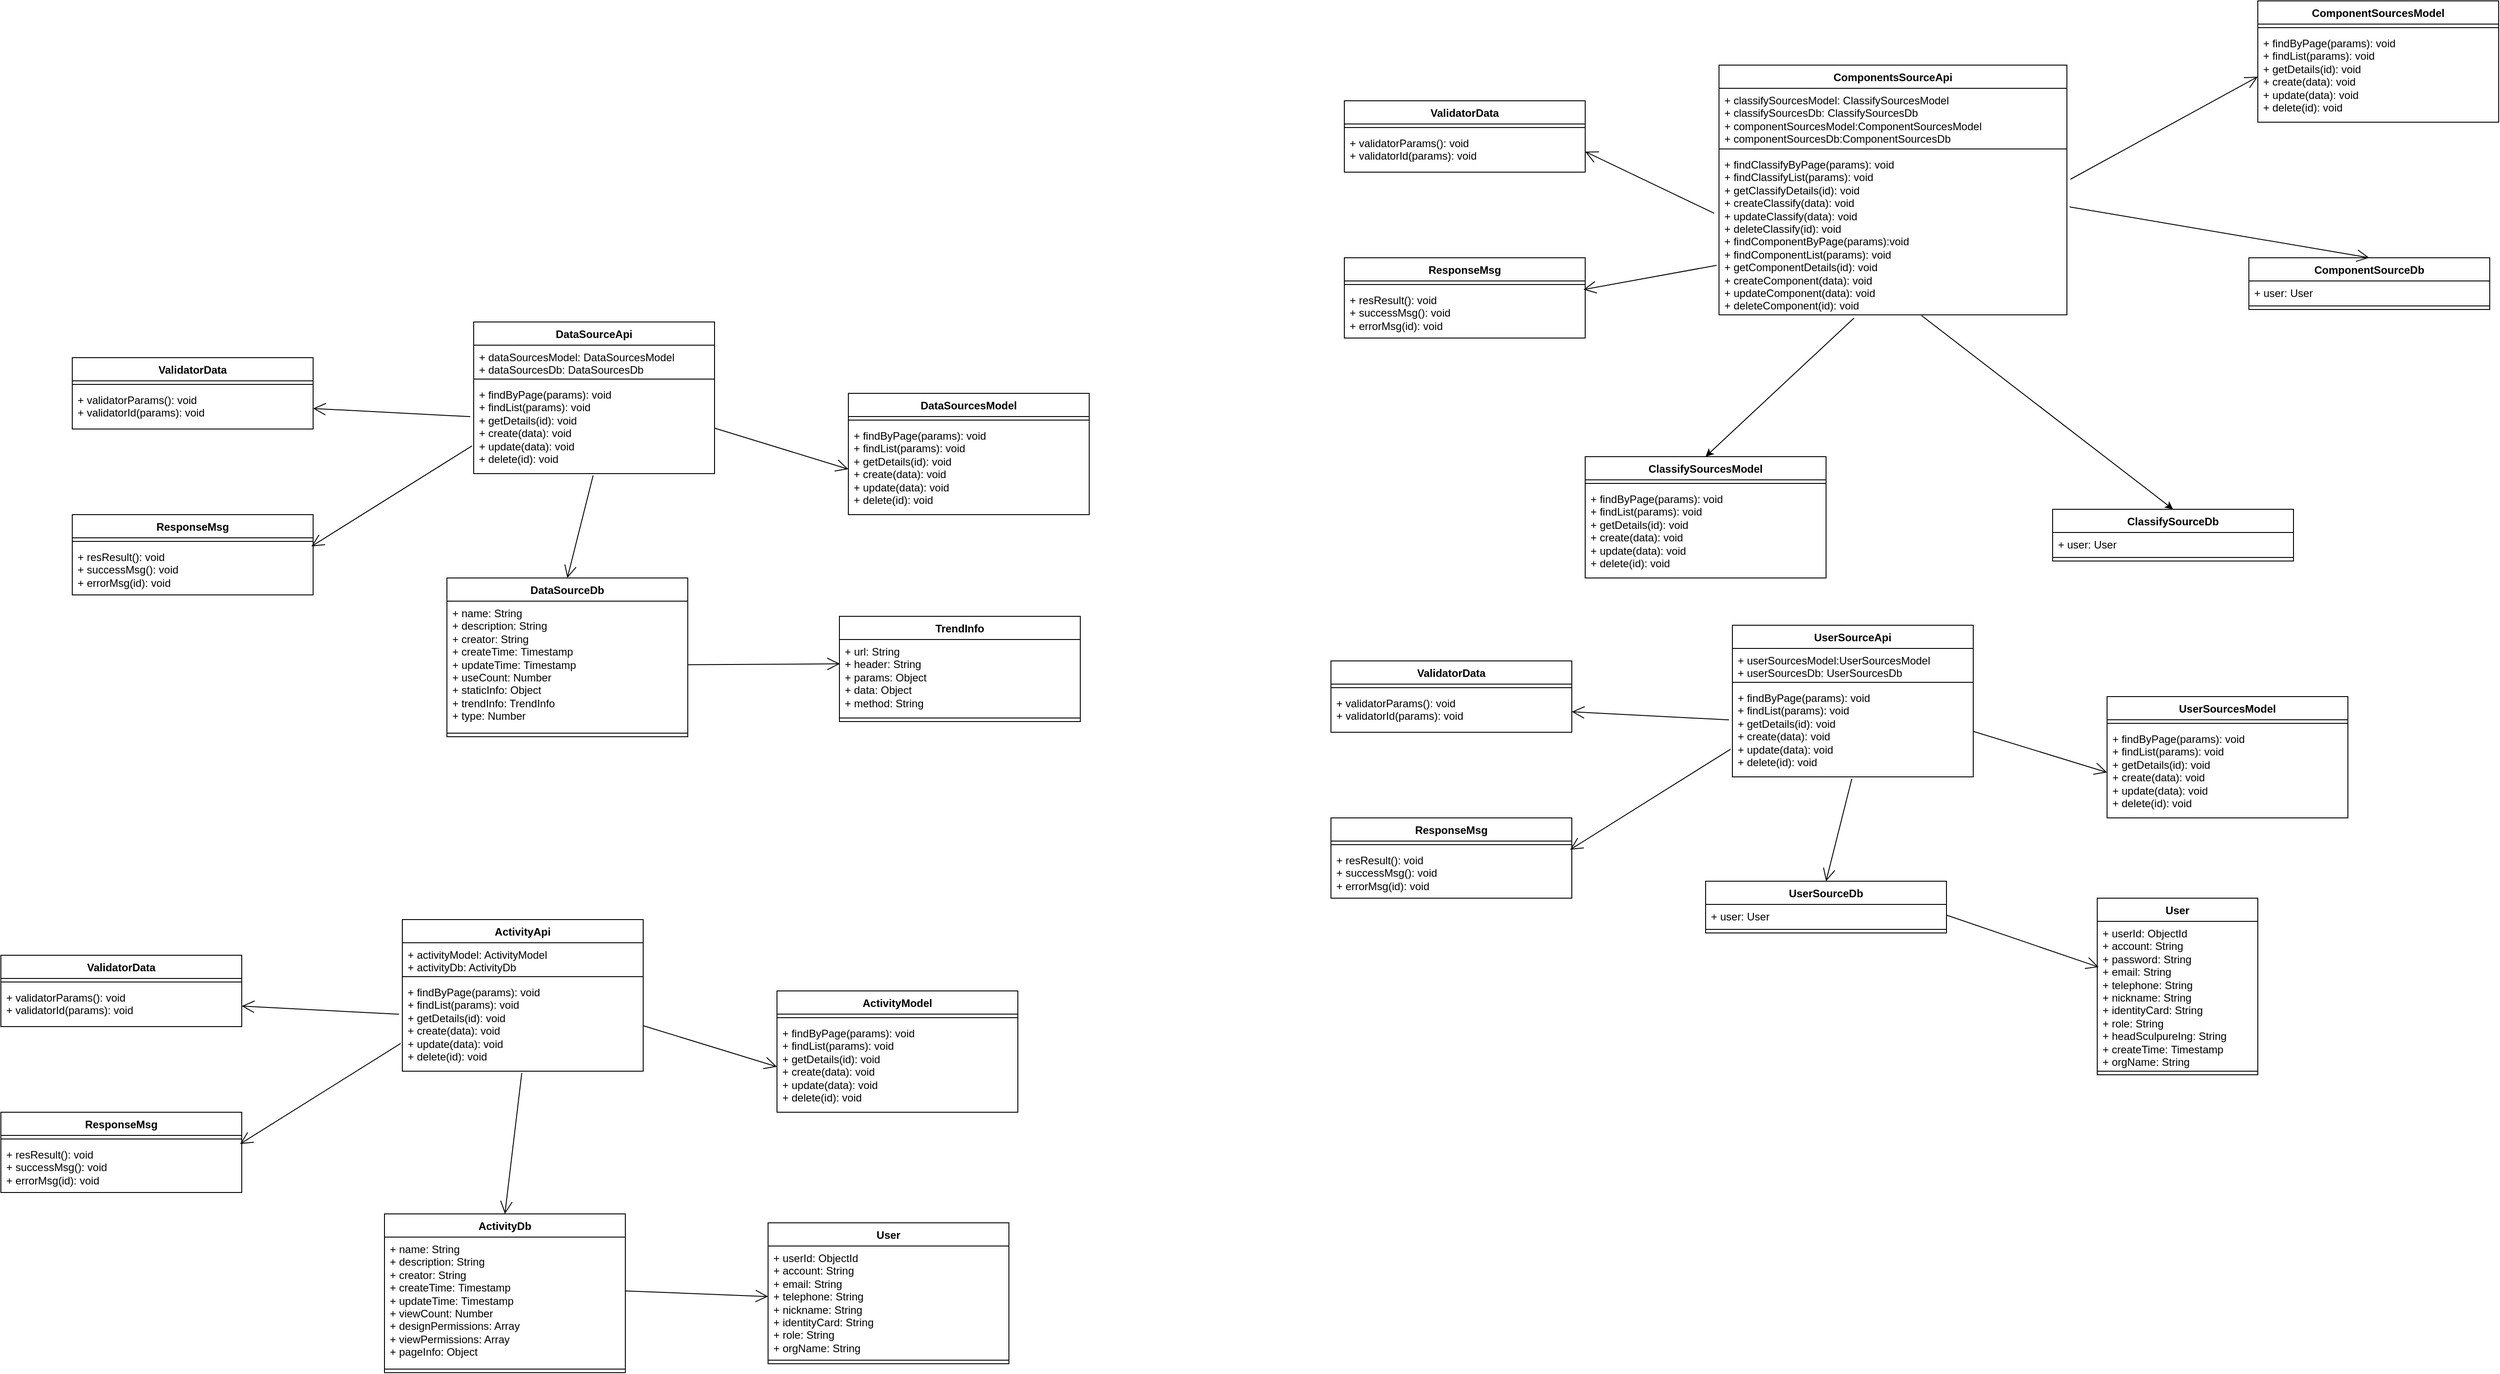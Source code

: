 <mxfile version="23.1.6" type="github">
  <diagram id="C5RBs43oDa-KdzZeNtuy" name="Page-1">
    <mxGraphModel dx="1281" dy="1490" grid="1" gridSize="10" guides="1" tooltips="1" connect="1" arrows="1" fold="1" page="1" pageScale="1" pageWidth="827" pageHeight="1169" math="0" shadow="0">
      <root>
        <mxCell id="WIyWlLk6GJQsqaUBKTNV-0" />
        <mxCell id="WIyWlLk6GJQsqaUBKTNV-1" parent="WIyWlLk6GJQsqaUBKTNV-0" />
        <mxCell id="D7GcsO-b-HbT9hcHtuYs-0" value="DataSourceApi" style="swimlane;fontStyle=1;align=center;verticalAlign=top;childLayout=stackLayout;horizontal=1;startSize=26;horizontalStack=0;resizeParent=1;resizeParentMax=0;resizeLast=0;collapsible=1;marginBottom=0;whiteSpace=wrap;html=1;" parent="WIyWlLk6GJQsqaUBKTNV-1" vertex="1">
          <mxGeometry x="280" y="150" width="270" height="170" as="geometry" />
        </mxCell>
        <mxCell id="D7GcsO-b-HbT9hcHtuYs-1" value="+ dataSourcesModel: DataSourcesModel&lt;br&gt;+ dataSourcesDb: DataSourcesDb" style="text;strokeColor=none;fillColor=none;align=left;verticalAlign=top;spacingLeft=4;spacingRight=4;overflow=hidden;rotatable=0;points=[[0,0.5],[1,0.5]];portConstraint=eastwest;whiteSpace=wrap;html=1;" parent="D7GcsO-b-HbT9hcHtuYs-0" vertex="1">
          <mxGeometry y="26" width="270" height="34" as="geometry" />
        </mxCell>
        <mxCell id="D7GcsO-b-HbT9hcHtuYs-2" value="" style="line;strokeWidth=1;fillColor=none;align=left;verticalAlign=middle;spacingTop=-1;spacingLeft=3;spacingRight=3;rotatable=0;labelPosition=right;points=[];portConstraint=eastwest;strokeColor=inherit;" parent="D7GcsO-b-HbT9hcHtuYs-0" vertex="1">
          <mxGeometry y="60" width="270" height="8" as="geometry" />
        </mxCell>
        <mxCell id="D7GcsO-b-HbT9hcHtuYs-3" value="+ findByPage(params): void&lt;br&gt;+ findList(params): void&lt;br&gt;+ getDetails(id): void&lt;br&gt;+ create(data): void&lt;br&gt;+ update(data): void&lt;br&gt;+ delete(id): void" style="text;strokeColor=none;fillColor=none;align=left;verticalAlign=top;spacingLeft=4;spacingRight=4;overflow=hidden;rotatable=0;points=[[0,0.5],[1,0.5]];portConstraint=eastwest;whiteSpace=wrap;html=1;" parent="D7GcsO-b-HbT9hcHtuYs-0" vertex="1">
          <mxGeometry y="68" width="270" height="102" as="geometry" />
        </mxCell>
        <mxCell id="D7GcsO-b-HbT9hcHtuYs-5" value="DataSourcesModel" style="swimlane;fontStyle=1;align=center;verticalAlign=top;childLayout=stackLayout;horizontal=1;startSize=26;horizontalStack=0;resizeParent=1;resizeParentMax=0;resizeLast=0;collapsible=1;marginBottom=0;whiteSpace=wrap;html=1;" parent="WIyWlLk6GJQsqaUBKTNV-1" vertex="1">
          <mxGeometry x="700" y="230" width="270" height="136" as="geometry" />
        </mxCell>
        <mxCell id="D7GcsO-b-HbT9hcHtuYs-7" value="" style="line;strokeWidth=1;fillColor=none;align=left;verticalAlign=middle;spacingTop=-1;spacingLeft=3;spacingRight=3;rotatable=0;labelPosition=right;points=[];portConstraint=eastwest;strokeColor=inherit;" parent="D7GcsO-b-HbT9hcHtuYs-5" vertex="1">
          <mxGeometry y="26" width="270" height="8" as="geometry" />
        </mxCell>
        <mxCell id="D7GcsO-b-HbT9hcHtuYs-8" value="+ findByPage(params): void&lt;br&gt;+ findList(params): void&lt;br&gt;+ getDetails(id): void&lt;br&gt;+ create(data): void&lt;br&gt;+ update(data): void&lt;br&gt;+ delete(id): void" style="text;strokeColor=none;fillColor=none;align=left;verticalAlign=top;spacingLeft=4;spacingRight=4;overflow=hidden;rotatable=0;points=[[0,0.5],[1,0.5]];portConstraint=eastwest;whiteSpace=wrap;html=1;" parent="D7GcsO-b-HbT9hcHtuYs-5" vertex="1">
          <mxGeometry y="34" width="270" height="102" as="geometry" />
        </mxCell>
        <mxCell id="D7GcsO-b-HbT9hcHtuYs-9" value="DataSourceDb" style="swimlane;fontStyle=1;align=center;verticalAlign=top;childLayout=stackLayout;horizontal=1;startSize=26;horizontalStack=0;resizeParent=1;resizeParentMax=0;resizeLast=0;collapsible=1;marginBottom=0;whiteSpace=wrap;html=1;" parent="WIyWlLk6GJQsqaUBKTNV-1" vertex="1">
          <mxGeometry x="250" y="437" width="270" height="178" as="geometry" />
        </mxCell>
        <mxCell id="D7GcsO-b-HbT9hcHtuYs-10" value="+ name: String&lt;br&gt;+&amp;nbsp;description: String&lt;br&gt;+ creator: String&lt;br&gt;+&amp;nbsp;createTime:&amp;nbsp;Timestamp&lt;br&gt;+ updateTime:&amp;nbsp;Timestamp&lt;br&gt;+ useCount: Number&lt;br&gt;+ staticInfo: Object&lt;br&gt;+&amp;nbsp;trendInfo: TrendInfo&lt;br&gt;+ type:&amp;nbsp;Number" style="text;strokeColor=none;fillColor=none;align=left;verticalAlign=top;spacingLeft=4;spacingRight=4;overflow=hidden;rotatable=0;points=[[0,0.5],[1,0.5]];portConstraint=eastwest;whiteSpace=wrap;html=1;" parent="D7GcsO-b-HbT9hcHtuYs-9" vertex="1">
          <mxGeometry y="26" width="270" height="144" as="geometry" />
        </mxCell>
        <mxCell id="D7GcsO-b-HbT9hcHtuYs-11" value="" style="line;strokeWidth=1;fillColor=none;align=left;verticalAlign=middle;spacingTop=-1;spacingLeft=3;spacingRight=3;rotatable=0;labelPosition=right;points=[];portConstraint=eastwest;strokeColor=inherit;" parent="D7GcsO-b-HbT9hcHtuYs-9" vertex="1">
          <mxGeometry y="170" width="270" height="8" as="geometry" />
        </mxCell>
        <mxCell id="D7GcsO-b-HbT9hcHtuYs-13" value="" style="endArrow=open;endFill=1;endSize=12;html=1;rounded=0;exitX=1;exitY=0.5;exitDx=0;exitDy=0;entryX=0;entryY=0.5;entryDx=0;entryDy=0;" parent="WIyWlLk6GJQsqaUBKTNV-1" source="D7GcsO-b-HbT9hcHtuYs-3" target="D7GcsO-b-HbT9hcHtuYs-8" edge="1">
          <mxGeometry width="160" relative="1" as="geometry">
            <mxPoint x="490" y="320" as="sourcePoint" />
            <mxPoint x="650" y="320" as="targetPoint" />
          </mxGeometry>
        </mxCell>
        <mxCell id="D7GcsO-b-HbT9hcHtuYs-14" value="" style="endArrow=open;endFill=1;endSize=12;html=1;rounded=0;exitX=0.496;exitY=1.02;exitDx=0;exitDy=0;exitPerimeter=0;entryX=0.5;entryY=0;entryDx=0;entryDy=0;" parent="WIyWlLk6GJQsqaUBKTNV-1" source="D7GcsO-b-HbT9hcHtuYs-3" target="D7GcsO-b-HbT9hcHtuYs-9" edge="1">
          <mxGeometry width="160" relative="1" as="geometry">
            <mxPoint x="490" y="320" as="sourcePoint" />
            <mxPoint x="650" y="320" as="targetPoint" />
          </mxGeometry>
        </mxCell>
        <mxCell id="D7GcsO-b-HbT9hcHtuYs-16" value="TrendInfo" style="swimlane;fontStyle=1;align=center;verticalAlign=top;childLayout=stackLayout;horizontal=1;startSize=26;horizontalStack=0;resizeParent=1;resizeParentMax=0;resizeLast=0;collapsible=1;marginBottom=0;whiteSpace=wrap;html=1;" parent="WIyWlLk6GJQsqaUBKTNV-1" vertex="1">
          <mxGeometry x="690" y="480" width="270" height="118" as="geometry" />
        </mxCell>
        <mxCell id="D7GcsO-b-HbT9hcHtuYs-17" value="+ url: String&lt;br&gt;+ header: String&lt;br&gt;+ params: Object&lt;br&gt;+ data: Object&lt;br&gt;+&amp;nbsp;method: String" style="text;strokeColor=none;fillColor=none;align=left;verticalAlign=top;spacingLeft=4;spacingRight=4;overflow=hidden;rotatable=0;points=[[0,0.5],[1,0.5]];portConstraint=eastwest;whiteSpace=wrap;html=1;" parent="D7GcsO-b-HbT9hcHtuYs-16" vertex="1">
          <mxGeometry y="26" width="270" height="84" as="geometry" />
        </mxCell>
        <mxCell id="D7GcsO-b-HbT9hcHtuYs-18" value="" style="line;strokeWidth=1;fillColor=none;align=left;verticalAlign=middle;spacingTop=-1;spacingLeft=3;spacingRight=3;rotatable=0;labelPosition=right;points=[];portConstraint=eastwest;strokeColor=inherit;" parent="D7GcsO-b-HbT9hcHtuYs-16" vertex="1">
          <mxGeometry y="110" width="270" height="8" as="geometry" />
        </mxCell>
        <mxCell id="D7GcsO-b-HbT9hcHtuYs-19" value="" style="endArrow=open;endFill=1;endSize=12;html=1;rounded=0;entryX=0.002;entryY=0.325;entryDx=0;entryDy=0;entryPerimeter=0;" parent="WIyWlLk6GJQsqaUBKTNV-1" source="D7GcsO-b-HbT9hcHtuYs-10" target="D7GcsO-b-HbT9hcHtuYs-17" edge="1">
          <mxGeometry width="160" relative="1" as="geometry">
            <mxPoint x="424" y="332" as="sourcePoint" />
            <mxPoint x="395" y="447" as="targetPoint" />
          </mxGeometry>
        </mxCell>
        <mxCell id="LRZBngiGafgWs2gTsK2s-0" value="ResponseMsg" style="swimlane;fontStyle=1;align=center;verticalAlign=top;childLayout=stackLayout;horizontal=1;startSize=26;horizontalStack=0;resizeParent=1;resizeParentMax=0;resizeLast=0;collapsible=1;marginBottom=0;whiteSpace=wrap;html=1;" parent="WIyWlLk6GJQsqaUBKTNV-1" vertex="1">
          <mxGeometry x="-170" y="366" width="270" height="90" as="geometry" />
        </mxCell>
        <mxCell id="LRZBngiGafgWs2gTsK2s-1" value="" style="line;strokeWidth=1;fillColor=none;align=left;verticalAlign=middle;spacingTop=-1;spacingLeft=3;spacingRight=3;rotatable=0;labelPosition=right;points=[];portConstraint=eastwest;strokeColor=inherit;" parent="LRZBngiGafgWs2gTsK2s-0" vertex="1">
          <mxGeometry y="26" width="270" height="8" as="geometry" />
        </mxCell>
        <mxCell id="LRZBngiGafgWs2gTsK2s-2" value="+ resResult(): void&lt;br&gt;+ successMsg(): void&lt;br&gt;+ errorMsg(id): void" style="text;strokeColor=none;fillColor=none;align=left;verticalAlign=top;spacingLeft=4;spacingRight=4;overflow=hidden;rotatable=0;points=[[0,0.5],[1,0.5]];portConstraint=eastwest;whiteSpace=wrap;html=1;" parent="LRZBngiGafgWs2gTsK2s-0" vertex="1">
          <mxGeometry y="34" width="270" height="56" as="geometry" />
        </mxCell>
        <mxCell id="LRZBngiGafgWs2gTsK2s-3" value="ValidatorData" style="swimlane;fontStyle=1;align=center;verticalAlign=top;childLayout=stackLayout;horizontal=1;startSize=26;horizontalStack=0;resizeParent=1;resizeParentMax=0;resizeLast=0;collapsible=1;marginBottom=0;whiteSpace=wrap;html=1;" parent="WIyWlLk6GJQsqaUBKTNV-1" vertex="1">
          <mxGeometry x="-170" y="190" width="270" height="80" as="geometry" />
        </mxCell>
        <mxCell id="LRZBngiGafgWs2gTsK2s-4" value="" style="line;strokeWidth=1;fillColor=none;align=left;verticalAlign=middle;spacingTop=-1;spacingLeft=3;spacingRight=3;rotatable=0;labelPosition=right;points=[];portConstraint=eastwest;strokeColor=inherit;" parent="LRZBngiGafgWs2gTsK2s-3" vertex="1">
          <mxGeometry y="26" width="270" height="8" as="geometry" />
        </mxCell>
        <mxCell id="LRZBngiGafgWs2gTsK2s-5" value="+ validatorParams(): void&lt;br&gt;+ validatorId(params): void&lt;br&gt;" style="text;strokeColor=none;fillColor=none;align=left;verticalAlign=top;spacingLeft=4;spacingRight=4;overflow=hidden;rotatable=0;points=[[0,0.5],[1,0.5]];portConstraint=eastwest;whiteSpace=wrap;html=1;" parent="LRZBngiGafgWs2gTsK2s-3" vertex="1">
          <mxGeometry y="34" width="270" height="46" as="geometry" />
        </mxCell>
        <mxCell id="LRZBngiGafgWs2gTsK2s-6" value="" style="endArrow=open;endFill=1;endSize=12;html=1;rounded=0;entryX=1;entryY=0.5;entryDx=0;entryDy=0;exitX=-0.014;exitY=0.374;exitDx=0;exitDy=0;exitPerimeter=0;" parent="WIyWlLk6GJQsqaUBKTNV-1" source="D7GcsO-b-HbT9hcHtuYs-3" target="LRZBngiGafgWs2gTsK2s-5" edge="1">
          <mxGeometry width="160" relative="1" as="geometry">
            <mxPoint x="560" y="279" as="sourcePoint" />
            <mxPoint x="90" y="90" as="targetPoint" />
          </mxGeometry>
        </mxCell>
        <mxCell id="LRZBngiGafgWs2gTsK2s-7" value="" style="endArrow=open;endFill=1;endSize=12;html=1;rounded=0;entryX=0.993;entryY=0.029;entryDx=0;entryDy=0;entryPerimeter=0;exitX=-0.007;exitY=0.695;exitDx=0;exitDy=0;exitPerimeter=0;" parent="WIyWlLk6GJQsqaUBKTNV-1" source="D7GcsO-b-HbT9hcHtuYs-3" target="LRZBngiGafgWs2gTsK2s-2" edge="1">
          <mxGeometry width="160" relative="1" as="geometry">
            <mxPoint x="358" y="160" as="sourcePoint" />
            <mxPoint x="130" y="330" as="targetPoint" />
          </mxGeometry>
        </mxCell>
        <mxCell id="LRZBngiGafgWs2gTsK2s-10" value="ActivityApi" style="swimlane;fontStyle=1;align=center;verticalAlign=top;childLayout=stackLayout;horizontal=1;startSize=26;horizontalStack=0;resizeParent=1;resizeParentMax=0;resizeLast=0;collapsible=1;marginBottom=0;whiteSpace=wrap;html=1;" parent="WIyWlLk6GJQsqaUBKTNV-1" vertex="1">
          <mxGeometry x="200" y="820" width="270" height="170" as="geometry" />
        </mxCell>
        <mxCell id="LRZBngiGafgWs2gTsK2s-11" value="+ activityModel: ActivityModel&lt;br&gt;+ activityDb: ActivityDb" style="text;strokeColor=none;fillColor=none;align=left;verticalAlign=top;spacingLeft=4;spacingRight=4;overflow=hidden;rotatable=0;points=[[0,0.5],[1,0.5]];portConstraint=eastwest;whiteSpace=wrap;html=1;" parent="LRZBngiGafgWs2gTsK2s-10" vertex="1">
          <mxGeometry y="26" width="270" height="34" as="geometry" />
        </mxCell>
        <mxCell id="LRZBngiGafgWs2gTsK2s-12" value="" style="line;strokeWidth=1;fillColor=none;align=left;verticalAlign=middle;spacingTop=-1;spacingLeft=3;spacingRight=3;rotatable=0;labelPosition=right;points=[];portConstraint=eastwest;strokeColor=inherit;" parent="LRZBngiGafgWs2gTsK2s-10" vertex="1">
          <mxGeometry y="60" width="270" height="8" as="geometry" />
        </mxCell>
        <mxCell id="LRZBngiGafgWs2gTsK2s-13" value="+ findByPage(params): void&lt;br&gt;+ findList(params): void&lt;br&gt;+ getDetails(id): void&lt;br&gt;+ create(data): void&lt;br&gt;+ update(data): void&lt;br&gt;+ delete(id): void" style="text;strokeColor=none;fillColor=none;align=left;verticalAlign=top;spacingLeft=4;spacingRight=4;overflow=hidden;rotatable=0;points=[[0,0.5],[1,0.5]];portConstraint=eastwest;whiteSpace=wrap;html=1;" parent="LRZBngiGafgWs2gTsK2s-10" vertex="1">
          <mxGeometry y="68" width="270" height="102" as="geometry" />
        </mxCell>
        <mxCell id="LRZBngiGafgWs2gTsK2s-14" value="ActivityModel" style="swimlane;fontStyle=1;align=center;verticalAlign=top;childLayout=stackLayout;horizontal=1;startSize=26;horizontalStack=0;resizeParent=1;resizeParentMax=0;resizeLast=0;collapsible=1;marginBottom=0;whiteSpace=wrap;html=1;" parent="WIyWlLk6GJQsqaUBKTNV-1" vertex="1">
          <mxGeometry x="620" y="900" width="270" height="136" as="geometry" />
        </mxCell>
        <mxCell id="LRZBngiGafgWs2gTsK2s-15" value="" style="line;strokeWidth=1;fillColor=none;align=left;verticalAlign=middle;spacingTop=-1;spacingLeft=3;spacingRight=3;rotatable=0;labelPosition=right;points=[];portConstraint=eastwest;strokeColor=inherit;" parent="LRZBngiGafgWs2gTsK2s-14" vertex="1">
          <mxGeometry y="26" width="270" height="8" as="geometry" />
        </mxCell>
        <mxCell id="LRZBngiGafgWs2gTsK2s-16" value="+ findByPage(params): void&lt;br&gt;+ findList(params): void&lt;br&gt;+ getDetails(id): void&lt;br&gt;+ create(data): void&lt;br&gt;+ update(data): void&lt;br&gt;+ delete(id): void" style="text;strokeColor=none;fillColor=none;align=left;verticalAlign=top;spacingLeft=4;spacingRight=4;overflow=hidden;rotatable=0;points=[[0,0.5],[1,0.5]];portConstraint=eastwest;whiteSpace=wrap;html=1;" parent="LRZBngiGafgWs2gTsK2s-14" vertex="1">
          <mxGeometry y="34" width="270" height="102" as="geometry" />
        </mxCell>
        <mxCell id="LRZBngiGafgWs2gTsK2s-17" value="ActivityDb" style="swimlane;fontStyle=1;align=center;verticalAlign=top;childLayout=stackLayout;horizontal=1;startSize=26;horizontalStack=0;resizeParent=1;resizeParentMax=0;resizeLast=0;collapsible=1;marginBottom=0;whiteSpace=wrap;html=1;" parent="WIyWlLk6GJQsqaUBKTNV-1" vertex="1">
          <mxGeometry x="180" y="1150" width="270" height="178" as="geometry" />
        </mxCell>
        <mxCell id="LRZBngiGafgWs2gTsK2s-18" value="+ name: String&lt;br&gt;+&amp;nbsp;description: String&lt;br&gt;+ creator: String&lt;br&gt;+&amp;nbsp;createTime:&amp;nbsp;Timestamp&lt;br&gt;+ updateTime:&amp;nbsp;Timestamp&lt;br&gt;+ view&lt;span style=&quot;background-color: initial;&quot;&gt;Count: Number&lt;/span&gt;&lt;br&gt;+&amp;nbsp;designPermissions: Array&lt;br&gt;+ viewPermissions: Array&lt;br&gt;+&amp;nbsp;pageInfo: Object" style="text;strokeColor=none;fillColor=none;align=left;verticalAlign=top;spacingLeft=4;spacingRight=4;overflow=hidden;rotatable=0;points=[[0,0.5],[1,0.5]];portConstraint=eastwest;whiteSpace=wrap;html=1;" parent="LRZBngiGafgWs2gTsK2s-17" vertex="1">
          <mxGeometry y="26" width="270" height="144" as="geometry" />
        </mxCell>
        <mxCell id="LRZBngiGafgWs2gTsK2s-19" value="" style="line;strokeWidth=1;fillColor=none;align=left;verticalAlign=middle;spacingTop=-1;spacingLeft=3;spacingRight=3;rotatable=0;labelPosition=right;points=[];portConstraint=eastwest;strokeColor=inherit;" parent="LRZBngiGafgWs2gTsK2s-17" vertex="1">
          <mxGeometry y="170" width="270" height="8" as="geometry" />
        </mxCell>
        <mxCell id="LRZBngiGafgWs2gTsK2s-20" value="" style="endArrow=open;endFill=1;endSize=12;html=1;rounded=0;exitX=1;exitY=0.5;exitDx=0;exitDy=0;entryX=0;entryY=0.5;entryDx=0;entryDy=0;" parent="WIyWlLk6GJQsqaUBKTNV-1" source="LRZBngiGafgWs2gTsK2s-13" target="LRZBngiGafgWs2gTsK2s-16" edge="1">
          <mxGeometry width="160" relative="1" as="geometry">
            <mxPoint x="410" y="990" as="sourcePoint" />
            <mxPoint x="570" y="990" as="targetPoint" />
          </mxGeometry>
        </mxCell>
        <mxCell id="LRZBngiGafgWs2gTsK2s-21" value="" style="endArrow=open;endFill=1;endSize=12;html=1;rounded=0;exitX=0.496;exitY=1.02;exitDx=0;exitDy=0;exitPerimeter=0;entryX=0.5;entryY=0;entryDx=0;entryDy=0;" parent="WIyWlLk6GJQsqaUBKTNV-1" source="LRZBngiGafgWs2gTsK2s-13" target="LRZBngiGafgWs2gTsK2s-17" edge="1">
          <mxGeometry width="160" relative="1" as="geometry">
            <mxPoint x="410" y="990" as="sourcePoint" />
            <mxPoint x="570" y="990" as="targetPoint" />
          </mxGeometry>
        </mxCell>
        <mxCell id="LRZBngiGafgWs2gTsK2s-26" value="ResponseMsg" style="swimlane;fontStyle=1;align=center;verticalAlign=top;childLayout=stackLayout;horizontal=1;startSize=26;horizontalStack=0;resizeParent=1;resizeParentMax=0;resizeLast=0;collapsible=1;marginBottom=0;whiteSpace=wrap;html=1;" parent="WIyWlLk6GJQsqaUBKTNV-1" vertex="1">
          <mxGeometry x="-250" y="1036" width="270" height="90" as="geometry" />
        </mxCell>
        <mxCell id="LRZBngiGafgWs2gTsK2s-27" value="" style="line;strokeWidth=1;fillColor=none;align=left;verticalAlign=middle;spacingTop=-1;spacingLeft=3;spacingRight=3;rotatable=0;labelPosition=right;points=[];portConstraint=eastwest;strokeColor=inherit;" parent="LRZBngiGafgWs2gTsK2s-26" vertex="1">
          <mxGeometry y="26" width="270" height="8" as="geometry" />
        </mxCell>
        <mxCell id="LRZBngiGafgWs2gTsK2s-28" value="+ resResult(): void&lt;br&gt;+ successMsg(): void&lt;br&gt;+ errorMsg(id): void" style="text;strokeColor=none;fillColor=none;align=left;verticalAlign=top;spacingLeft=4;spacingRight=4;overflow=hidden;rotatable=0;points=[[0,0.5],[1,0.5]];portConstraint=eastwest;whiteSpace=wrap;html=1;" parent="LRZBngiGafgWs2gTsK2s-26" vertex="1">
          <mxGeometry y="34" width="270" height="56" as="geometry" />
        </mxCell>
        <mxCell id="LRZBngiGafgWs2gTsK2s-29" value="ValidatorData" style="swimlane;fontStyle=1;align=center;verticalAlign=top;childLayout=stackLayout;horizontal=1;startSize=26;horizontalStack=0;resizeParent=1;resizeParentMax=0;resizeLast=0;collapsible=1;marginBottom=0;whiteSpace=wrap;html=1;" parent="WIyWlLk6GJQsqaUBKTNV-1" vertex="1">
          <mxGeometry x="-250" y="860" width="270" height="80" as="geometry" />
        </mxCell>
        <mxCell id="LRZBngiGafgWs2gTsK2s-30" value="" style="line;strokeWidth=1;fillColor=none;align=left;verticalAlign=middle;spacingTop=-1;spacingLeft=3;spacingRight=3;rotatable=0;labelPosition=right;points=[];portConstraint=eastwest;strokeColor=inherit;" parent="LRZBngiGafgWs2gTsK2s-29" vertex="1">
          <mxGeometry y="26" width="270" height="8" as="geometry" />
        </mxCell>
        <mxCell id="LRZBngiGafgWs2gTsK2s-31" value="+ validatorParams(): void&lt;br&gt;+ validatorId(params): void&lt;br&gt;" style="text;strokeColor=none;fillColor=none;align=left;verticalAlign=top;spacingLeft=4;spacingRight=4;overflow=hidden;rotatable=0;points=[[0,0.5],[1,0.5]];portConstraint=eastwest;whiteSpace=wrap;html=1;" parent="LRZBngiGafgWs2gTsK2s-29" vertex="1">
          <mxGeometry y="34" width="270" height="46" as="geometry" />
        </mxCell>
        <mxCell id="LRZBngiGafgWs2gTsK2s-32" value="" style="endArrow=open;endFill=1;endSize=12;html=1;rounded=0;entryX=1;entryY=0.5;entryDx=0;entryDy=0;exitX=-0.014;exitY=0.374;exitDx=0;exitDy=0;exitPerimeter=0;" parent="WIyWlLk6GJQsqaUBKTNV-1" source="LRZBngiGafgWs2gTsK2s-13" target="LRZBngiGafgWs2gTsK2s-31" edge="1">
          <mxGeometry width="160" relative="1" as="geometry">
            <mxPoint x="480" y="949" as="sourcePoint" />
            <mxPoint x="10" y="760" as="targetPoint" />
          </mxGeometry>
        </mxCell>
        <mxCell id="LRZBngiGafgWs2gTsK2s-33" value="" style="endArrow=open;endFill=1;endSize=12;html=1;rounded=0;entryX=0.993;entryY=0.029;entryDx=0;entryDy=0;entryPerimeter=0;exitX=-0.007;exitY=0.695;exitDx=0;exitDy=0;exitPerimeter=0;" parent="WIyWlLk6GJQsqaUBKTNV-1" source="LRZBngiGafgWs2gTsK2s-13" target="LRZBngiGafgWs2gTsK2s-28" edge="1">
          <mxGeometry width="160" relative="1" as="geometry">
            <mxPoint x="278" y="830" as="sourcePoint" />
            <mxPoint x="50" y="1000" as="targetPoint" />
          </mxGeometry>
        </mxCell>
        <mxCell id="LRZBngiGafgWs2gTsK2s-34" value="User" style="swimlane;fontStyle=1;align=center;verticalAlign=top;childLayout=stackLayout;horizontal=1;startSize=26;horizontalStack=0;resizeParent=1;resizeParentMax=0;resizeLast=0;collapsible=1;marginBottom=0;whiteSpace=wrap;html=1;" parent="WIyWlLk6GJQsqaUBKTNV-1" vertex="1">
          <mxGeometry x="610" y="1160" width="270" height="158" as="geometry" />
        </mxCell>
        <mxCell id="LRZBngiGafgWs2gTsK2s-35" value="+ userId: ObjectId&lt;br&gt;+&amp;nbsp;account&lt;span style=&quot;background-color: initial;&quot;&gt;: String&lt;/span&gt;&lt;br&gt;+&amp;nbsp;email&lt;span style=&quot;background-color: initial;&quot;&gt;: String&lt;/span&gt;&lt;br&gt;+&amp;nbsp;telephone&lt;span style=&quot;background-color: initial;&quot;&gt;: String&lt;/span&gt;&lt;br&gt;+&amp;nbsp;nickname&lt;span style=&quot;background-color: initial;&quot;&gt;:&amp;nbsp;&lt;/span&gt;String&lt;br&gt;+&amp;nbsp;identityCard&lt;span style=&quot;background-color: initial;&quot;&gt;: String&lt;/span&gt;&lt;br&gt;+&amp;nbsp;role&lt;span style=&quot;background-color: initial;&quot;&gt;: String&lt;br&gt;+ orgName: String&lt;br&gt;&lt;/span&gt;" style="text;strokeColor=none;fillColor=none;align=left;verticalAlign=top;spacingLeft=4;spacingRight=4;overflow=hidden;rotatable=0;points=[[0,0.5],[1,0.5]];portConstraint=eastwest;whiteSpace=wrap;html=1;" parent="LRZBngiGafgWs2gTsK2s-34" vertex="1">
          <mxGeometry y="26" width="270" height="124" as="geometry" />
        </mxCell>
        <mxCell id="LRZBngiGafgWs2gTsK2s-36" value="" style="line;strokeWidth=1;fillColor=none;align=left;verticalAlign=middle;spacingTop=-1;spacingLeft=3;spacingRight=3;rotatable=0;labelPosition=right;points=[];portConstraint=eastwest;strokeColor=inherit;" parent="LRZBngiGafgWs2gTsK2s-34" vertex="1">
          <mxGeometry y="150" width="270" height="8" as="geometry" />
        </mxCell>
        <mxCell id="LRZBngiGafgWs2gTsK2s-37" value="" style="endArrow=open;endFill=1;endSize=12;html=1;rounded=0;exitX=1;exitY=0.419;exitDx=0;exitDy=0;exitPerimeter=0;" parent="WIyWlLk6GJQsqaUBKTNV-1" source="LRZBngiGafgWs2gTsK2s-18" target="LRZBngiGafgWs2gTsK2s-35" edge="1">
          <mxGeometry width="160" relative="1" as="geometry">
            <mxPoint x="480" y="949" as="sourcePoint" />
            <mxPoint x="630" y="995" as="targetPoint" />
          </mxGeometry>
        </mxCell>
        <mxCell id="axHBhvSqBIUOlcE_voJ0-0" value="UserSourceApi" style="swimlane;fontStyle=1;align=center;verticalAlign=top;childLayout=stackLayout;horizontal=1;startSize=26;horizontalStack=0;resizeParent=1;resizeParentMax=0;resizeLast=0;collapsible=1;marginBottom=0;whiteSpace=wrap;html=1;" parent="WIyWlLk6GJQsqaUBKTNV-1" vertex="1">
          <mxGeometry x="1691" y="490" width="270" height="170" as="geometry" />
        </mxCell>
        <mxCell id="axHBhvSqBIUOlcE_voJ0-1" value="+ userSourcesModel:UserSourcesModel&lt;br&gt;+ userSourcesDb: UserSourcesDb" style="text;strokeColor=none;fillColor=none;align=left;verticalAlign=top;spacingLeft=4;spacingRight=4;overflow=hidden;rotatable=0;points=[[0,0.5],[1,0.5]];portConstraint=eastwest;whiteSpace=wrap;html=1;" parent="axHBhvSqBIUOlcE_voJ0-0" vertex="1">
          <mxGeometry y="26" width="270" height="34" as="geometry" />
        </mxCell>
        <mxCell id="axHBhvSqBIUOlcE_voJ0-2" value="" style="line;strokeWidth=1;fillColor=none;align=left;verticalAlign=middle;spacingTop=-1;spacingLeft=3;spacingRight=3;rotatable=0;labelPosition=right;points=[];portConstraint=eastwest;strokeColor=inherit;" parent="axHBhvSqBIUOlcE_voJ0-0" vertex="1">
          <mxGeometry y="60" width="270" height="8" as="geometry" />
        </mxCell>
        <mxCell id="axHBhvSqBIUOlcE_voJ0-3" value="+ findByPage(params): void&lt;br&gt;+ findList(params): void&lt;br&gt;+ getDetails(id): void&lt;br&gt;+ create(data): void&lt;br&gt;+ update(data): void&lt;br&gt;+ delete(id): void" style="text;strokeColor=none;fillColor=none;align=left;verticalAlign=top;spacingLeft=4;spacingRight=4;overflow=hidden;rotatable=0;points=[[0,0.5],[1,0.5]];portConstraint=eastwest;whiteSpace=wrap;html=1;" parent="axHBhvSqBIUOlcE_voJ0-0" vertex="1">
          <mxGeometry y="68" width="270" height="102" as="geometry" />
        </mxCell>
        <mxCell id="axHBhvSqBIUOlcE_voJ0-4" value="UserSourcesModel" style="swimlane;fontStyle=1;align=center;verticalAlign=top;childLayout=stackLayout;horizontal=1;startSize=26;horizontalStack=0;resizeParent=1;resizeParentMax=0;resizeLast=0;collapsible=1;marginBottom=0;whiteSpace=wrap;html=1;" parent="WIyWlLk6GJQsqaUBKTNV-1" vertex="1">
          <mxGeometry x="2111" y="570" width="270" height="136" as="geometry" />
        </mxCell>
        <mxCell id="axHBhvSqBIUOlcE_voJ0-5" value="" style="line;strokeWidth=1;fillColor=none;align=left;verticalAlign=middle;spacingTop=-1;spacingLeft=3;spacingRight=3;rotatable=0;labelPosition=right;points=[];portConstraint=eastwest;strokeColor=inherit;" parent="axHBhvSqBIUOlcE_voJ0-4" vertex="1">
          <mxGeometry y="26" width="270" height="8" as="geometry" />
        </mxCell>
        <mxCell id="axHBhvSqBIUOlcE_voJ0-6" value="+ findByPage(params): void&lt;br&gt;+ findList(params): void&lt;br&gt;+ getDetails(id): void&lt;br&gt;+ create(data): void&lt;br&gt;+ update(data): void&lt;br&gt;+ delete(id): void" style="text;strokeColor=none;fillColor=none;align=left;verticalAlign=top;spacingLeft=4;spacingRight=4;overflow=hidden;rotatable=0;points=[[0,0.5],[1,0.5]];portConstraint=eastwest;whiteSpace=wrap;html=1;" parent="axHBhvSqBIUOlcE_voJ0-4" vertex="1">
          <mxGeometry y="34" width="270" height="102" as="geometry" />
        </mxCell>
        <mxCell id="axHBhvSqBIUOlcE_voJ0-7" value="UserSourceDb" style="swimlane;fontStyle=1;align=center;verticalAlign=top;childLayout=stackLayout;horizontal=1;startSize=26;horizontalStack=0;resizeParent=1;resizeParentMax=0;resizeLast=0;collapsible=1;marginBottom=0;whiteSpace=wrap;html=1;" parent="WIyWlLk6GJQsqaUBKTNV-1" vertex="1">
          <mxGeometry x="1661" y="777" width="270" height="58" as="geometry" />
        </mxCell>
        <mxCell id="axHBhvSqBIUOlcE_voJ0-8" value="+ user: User&lt;div&gt;&lt;br/&gt;&lt;/div&gt;" style="text;strokeColor=none;fillColor=none;align=left;verticalAlign=top;spacingLeft=4;spacingRight=4;overflow=hidden;rotatable=0;points=[[0,0.5],[1,0.5]];portConstraint=eastwest;whiteSpace=wrap;html=1;" parent="axHBhvSqBIUOlcE_voJ0-7" vertex="1">
          <mxGeometry y="26" width="270" height="24" as="geometry" />
        </mxCell>
        <mxCell id="axHBhvSqBIUOlcE_voJ0-9" value="" style="line;strokeWidth=1;fillColor=none;align=left;verticalAlign=middle;spacingTop=-1;spacingLeft=3;spacingRight=3;rotatable=0;labelPosition=right;points=[];portConstraint=eastwest;strokeColor=inherit;" parent="axHBhvSqBIUOlcE_voJ0-7" vertex="1">
          <mxGeometry y="50" width="270" height="8" as="geometry" />
        </mxCell>
        <mxCell id="axHBhvSqBIUOlcE_voJ0-10" value="" style="endArrow=open;endFill=1;endSize=12;html=1;rounded=0;exitX=1;exitY=0.5;exitDx=0;exitDy=0;entryX=0;entryY=0.5;entryDx=0;entryDy=0;" parent="WIyWlLk6GJQsqaUBKTNV-1" source="axHBhvSqBIUOlcE_voJ0-3" target="axHBhvSqBIUOlcE_voJ0-6" edge="1">
          <mxGeometry width="160" relative="1" as="geometry">
            <mxPoint x="1901" y="660" as="sourcePoint" />
            <mxPoint x="2061" y="660" as="targetPoint" />
          </mxGeometry>
        </mxCell>
        <mxCell id="axHBhvSqBIUOlcE_voJ0-11" value="" style="endArrow=open;endFill=1;endSize=12;html=1;rounded=0;exitX=0.496;exitY=1.02;exitDx=0;exitDy=0;exitPerimeter=0;entryX=0.5;entryY=0;entryDx=0;entryDy=0;" parent="WIyWlLk6GJQsqaUBKTNV-1" source="axHBhvSqBIUOlcE_voJ0-3" target="axHBhvSqBIUOlcE_voJ0-7" edge="1">
          <mxGeometry width="160" relative="1" as="geometry">
            <mxPoint x="1901" y="660" as="sourcePoint" />
            <mxPoint x="2061" y="660" as="targetPoint" />
          </mxGeometry>
        </mxCell>
        <mxCell id="axHBhvSqBIUOlcE_voJ0-15" value="" style="endArrow=open;endFill=1;endSize=12;html=1;rounded=0;entryX=0.002;entryY=0.325;entryDx=0;entryDy=0;entryPerimeter=0;exitX=1;exitY=0.5;exitDx=0;exitDy=0;" parent="WIyWlLk6GJQsqaUBKTNV-1" source="axHBhvSqBIUOlcE_voJ0-8" edge="1">
          <mxGeometry width="160" relative="1" as="geometry">
            <mxPoint x="1835" y="672" as="sourcePoint" />
            <mxPoint x="2101.54" y="873.3" as="targetPoint" />
          </mxGeometry>
        </mxCell>
        <mxCell id="axHBhvSqBIUOlcE_voJ0-16" value="ResponseMsg" style="swimlane;fontStyle=1;align=center;verticalAlign=top;childLayout=stackLayout;horizontal=1;startSize=26;horizontalStack=0;resizeParent=1;resizeParentMax=0;resizeLast=0;collapsible=1;marginBottom=0;whiteSpace=wrap;html=1;" parent="WIyWlLk6GJQsqaUBKTNV-1" vertex="1">
          <mxGeometry x="1241" y="706" width="270" height="90" as="geometry" />
        </mxCell>
        <mxCell id="axHBhvSqBIUOlcE_voJ0-17" value="" style="line;strokeWidth=1;fillColor=none;align=left;verticalAlign=middle;spacingTop=-1;spacingLeft=3;spacingRight=3;rotatable=0;labelPosition=right;points=[];portConstraint=eastwest;strokeColor=inherit;" parent="axHBhvSqBIUOlcE_voJ0-16" vertex="1">
          <mxGeometry y="26" width="270" height="8" as="geometry" />
        </mxCell>
        <mxCell id="axHBhvSqBIUOlcE_voJ0-18" value="+ resResult(): void&lt;br&gt;+ successMsg(): void&lt;br&gt;+ errorMsg(id): void" style="text;strokeColor=none;fillColor=none;align=left;verticalAlign=top;spacingLeft=4;spacingRight=4;overflow=hidden;rotatable=0;points=[[0,0.5],[1,0.5]];portConstraint=eastwest;whiteSpace=wrap;html=1;" parent="axHBhvSqBIUOlcE_voJ0-16" vertex="1">
          <mxGeometry y="34" width="270" height="56" as="geometry" />
        </mxCell>
        <mxCell id="axHBhvSqBIUOlcE_voJ0-19" value="ValidatorData" style="swimlane;fontStyle=1;align=center;verticalAlign=top;childLayout=stackLayout;horizontal=1;startSize=26;horizontalStack=0;resizeParent=1;resizeParentMax=0;resizeLast=0;collapsible=1;marginBottom=0;whiteSpace=wrap;html=1;" parent="WIyWlLk6GJQsqaUBKTNV-1" vertex="1">
          <mxGeometry x="1241" y="530" width="270" height="80" as="geometry" />
        </mxCell>
        <mxCell id="axHBhvSqBIUOlcE_voJ0-20" value="" style="line;strokeWidth=1;fillColor=none;align=left;verticalAlign=middle;spacingTop=-1;spacingLeft=3;spacingRight=3;rotatable=0;labelPosition=right;points=[];portConstraint=eastwest;strokeColor=inherit;" parent="axHBhvSqBIUOlcE_voJ0-19" vertex="1">
          <mxGeometry y="26" width="270" height="8" as="geometry" />
        </mxCell>
        <mxCell id="axHBhvSqBIUOlcE_voJ0-21" value="+ validatorParams(): void&lt;br&gt;+ validatorId(params): void&lt;br&gt;" style="text;strokeColor=none;fillColor=none;align=left;verticalAlign=top;spacingLeft=4;spacingRight=4;overflow=hidden;rotatable=0;points=[[0,0.5],[1,0.5]];portConstraint=eastwest;whiteSpace=wrap;html=1;" parent="axHBhvSqBIUOlcE_voJ0-19" vertex="1">
          <mxGeometry y="34" width="270" height="46" as="geometry" />
        </mxCell>
        <mxCell id="axHBhvSqBIUOlcE_voJ0-22" value="" style="endArrow=open;endFill=1;endSize=12;html=1;rounded=0;entryX=1;entryY=0.5;entryDx=0;entryDy=0;exitX=-0.014;exitY=0.374;exitDx=0;exitDy=0;exitPerimeter=0;" parent="WIyWlLk6GJQsqaUBKTNV-1" source="axHBhvSqBIUOlcE_voJ0-3" target="axHBhvSqBIUOlcE_voJ0-21" edge="1">
          <mxGeometry width="160" relative="1" as="geometry">
            <mxPoint x="1971" y="619" as="sourcePoint" />
            <mxPoint x="1501" y="430" as="targetPoint" />
          </mxGeometry>
        </mxCell>
        <mxCell id="axHBhvSqBIUOlcE_voJ0-23" value="" style="endArrow=open;endFill=1;endSize=12;html=1;rounded=0;entryX=0.993;entryY=0.029;entryDx=0;entryDy=0;entryPerimeter=0;exitX=-0.007;exitY=0.695;exitDx=0;exitDy=0;exitPerimeter=0;" parent="WIyWlLk6GJQsqaUBKTNV-1" source="axHBhvSqBIUOlcE_voJ0-3" target="axHBhvSqBIUOlcE_voJ0-18" edge="1">
          <mxGeometry width="160" relative="1" as="geometry">
            <mxPoint x="1769" y="500" as="sourcePoint" />
            <mxPoint x="1541" y="670" as="targetPoint" />
          </mxGeometry>
        </mxCell>
        <mxCell id="axHBhvSqBIUOlcE_voJ0-24" value="User" style="swimlane;fontStyle=1;align=center;verticalAlign=top;childLayout=stackLayout;horizontal=1;startSize=26;horizontalStack=0;resizeParent=1;resizeParentMax=0;resizeLast=0;collapsible=1;marginBottom=0;whiteSpace=wrap;html=1;" parent="WIyWlLk6GJQsqaUBKTNV-1" vertex="1">
          <mxGeometry x="2100" y="796" width="180" height="198" as="geometry" />
        </mxCell>
        <mxCell id="axHBhvSqBIUOlcE_voJ0-25" value="+ userId: ObjectId&lt;br&gt;+&amp;nbsp;account&lt;span style=&quot;background-color: initial;&quot;&gt;: String&lt;br&gt;&lt;/span&gt;+ password: String&lt;br&gt;+&amp;nbsp;email&lt;span style=&quot;background-color: initial;&quot;&gt;: String&lt;/span&gt;&lt;br&gt;+&amp;nbsp;telephone&lt;span style=&quot;background-color: initial;&quot;&gt;: String&lt;/span&gt;&lt;br&gt;+&amp;nbsp;nickname&lt;span style=&quot;background-color: initial;&quot;&gt;:&amp;nbsp;&lt;/span&gt;String&lt;br&gt;+&amp;nbsp;identityCard&lt;span style=&quot;background-color: initial;&quot;&gt;: String&lt;/span&gt;&lt;br&gt;+&amp;nbsp;role: String&lt;br&gt;+ headSculpureIng: String&lt;br&gt;+ createTime:&amp;nbsp;Timestamp&lt;span style=&quot;background-color: initial;&quot;&gt;&lt;br&gt;+ orgName: String&lt;br&gt;&lt;/span&gt;" style="text;strokeColor=none;fillColor=none;align=left;verticalAlign=top;spacingLeft=4;spacingRight=4;overflow=hidden;rotatable=0;points=[[0,0.5],[1,0.5]];portConstraint=eastwest;whiteSpace=wrap;html=1;" parent="axHBhvSqBIUOlcE_voJ0-24" vertex="1">
          <mxGeometry y="26" width="180" height="164" as="geometry" />
        </mxCell>
        <mxCell id="axHBhvSqBIUOlcE_voJ0-26" value="" style="line;strokeWidth=1;fillColor=none;align=left;verticalAlign=middle;spacingTop=-1;spacingLeft=3;spacingRight=3;rotatable=0;labelPosition=right;points=[];portConstraint=eastwest;strokeColor=inherit;" parent="axHBhvSqBIUOlcE_voJ0-24" vertex="1">
          <mxGeometry y="190" width="180" height="8" as="geometry" />
        </mxCell>
        <mxCell id="axHBhvSqBIUOlcE_voJ0-27" value="ComponentsSourceApi&lt;div&gt;&lt;br&gt;&lt;/div&gt;" style="swimlane;fontStyle=1;align=center;verticalAlign=top;childLayout=stackLayout;horizontal=1;startSize=26;horizontalStack=0;resizeParent=1;resizeParentMax=0;resizeLast=0;collapsible=1;marginBottom=0;whiteSpace=wrap;html=1;" parent="WIyWlLk6GJQsqaUBKTNV-1" vertex="1">
          <mxGeometry x="1676" y="-138" width="390" height="280" as="geometry" />
        </mxCell>
        <mxCell id="axHBhvSqBIUOlcE_voJ0-28" value="+ classifySourcesModel: ClassifySourcesModel&lt;br&gt;+&amp;nbsp;classifySourcesDb: ClassifySourcesDb&lt;br&gt;+ componentSourcesModel:ComponentSourcesModel&lt;br&gt;+ componentSourcesDb:ComponentSourcesDb" style="text;strokeColor=none;fillColor=none;align=left;verticalAlign=top;spacingLeft=4;spacingRight=4;overflow=hidden;rotatable=0;points=[[0,0.5],[1,0.5]];portConstraint=eastwest;whiteSpace=wrap;html=1;" parent="axHBhvSqBIUOlcE_voJ0-27" vertex="1">
          <mxGeometry y="26" width="390" height="64" as="geometry" />
        </mxCell>
        <mxCell id="axHBhvSqBIUOlcE_voJ0-29" value="" style="line;strokeWidth=1;fillColor=none;align=left;verticalAlign=middle;spacingTop=-1;spacingLeft=3;spacingRight=3;rotatable=0;labelPosition=right;points=[];portConstraint=eastwest;strokeColor=inherit;" parent="axHBhvSqBIUOlcE_voJ0-27" vertex="1">
          <mxGeometry y="90" width="390" height="8" as="geometry" />
        </mxCell>
        <mxCell id="axHBhvSqBIUOlcE_voJ0-30" value="+ findClassifyByPage(params): void&lt;br&gt;+ findClassifyList(params): void&lt;br&gt;+ getClassifyDetails(id): void&lt;br&gt;+ createClassify(data): void&lt;br&gt;+ updateClassify(data): void&lt;br&gt;+ deleteClassify(id): void&lt;br&gt;+ findComponentByPage(params):void&lt;br style=&quot;border-color: var(--border-color);&quot;&gt;+ findComponentList(params): void&lt;br style=&quot;border-color: var(--border-color);&quot;&gt;+ getComponentDetails(id): void&lt;br style=&quot;border-color: var(--border-color);&quot;&gt;+ createComponent(data): void&lt;br style=&quot;border-color: var(--border-color);&quot;&gt;+ updateComponent(data): void&lt;br style=&quot;border-color: var(--border-color);&quot;&gt;+ deleteComponent(id): void" style="text;strokeColor=none;fillColor=none;align=left;verticalAlign=top;spacingLeft=4;spacingRight=4;overflow=hidden;rotatable=0;points=[[0,0.5],[1,0.5]];portConstraint=eastwest;whiteSpace=wrap;html=1;" parent="axHBhvSqBIUOlcE_voJ0-27" vertex="1">
          <mxGeometry y="98" width="390" height="182" as="geometry" />
        </mxCell>
        <mxCell id="axHBhvSqBIUOlcE_voJ0-31" value="ComponentSourcesModel" style="swimlane;fontStyle=1;align=center;verticalAlign=top;childLayout=stackLayout;horizontal=1;startSize=26;horizontalStack=0;resizeParent=1;resizeParentMax=0;resizeLast=0;collapsible=1;marginBottom=0;whiteSpace=wrap;html=1;" parent="WIyWlLk6GJQsqaUBKTNV-1" vertex="1">
          <mxGeometry x="2280" y="-210" width="270" height="136" as="geometry" />
        </mxCell>
        <mxCell id="axHBhvSqBIUOlcE_voJ0-32" value="" style="line;strokeWidth=1;fillColor=none;align=left;verticalAlign=middle;spacingTop=-1;spacingLeft=3;spacingRight=3;rotatable=0;labelPosition=right;points=[];portConstraint=eastwest;strokeColor=inherit;" parent="axHBhvSqBIUOlcE_voJ0-31" vertex="1">
          <mxGeometry y="26" width="270" height="8" as="geometry" />
        </mxCell>
        <mxCell id="axHBhvSqBIUOlcE_voJ0-33" value="+ findByPage(params): void&lt;br&gt;+ findList(params): void&lt;br&gt;+ getDetails(id): void&lt;br&gt;+ create(data): void&lt;br&gt;+ update(data): void&lt;br&gt;+ delete(id): void" style="text;strokeColor=none;fillColor=none;align=left;verticalAlign=top;spacingLeft=4;spacingRight=4;overflow=hidden;rotatable=0;points=[[0,0.5],[1,0.5]];portConstraint=eastwest;whiteSpace=wrap;html=1;" parent="axHBhvSqBIUOlcE_voJ0-31" vertex="1">
          <mxGeometry y="34" width="270" height="102" as="geometry" />
        </mxCell>
        <mxCell id="axHBhvSqBIUOlcE_voJ0-34" value="ComponentSourceDb" style="swimlane;fontStyle=1;align=center;verticalAlign=top;childLayout=stackLayout;horizontal=1;startSize=26;horizontalStack=0;resizeParent=1;resizeParentMax=0;resizeLast=0;collapsible=1;marginBottom=0;whiteSpace=wrap;html=1;" parent="WIyWlLk6GJQsqaUBKTNV-1" vertex="1">
          <mxGeometry x="2270" y="78" width="270" height="58" as="geometry" />
        </mxCell>
        <mxCell id="axHBhvSqBIUOlcE_voJ0-35" value="+ user: User&lt;div&gt;&lt;br/&gt;&lt;/div&gt;" style="text;strokeColor=none;fillColor=none;align=left;verticalAlign=top;spacingLeft=4;spacingRight=4;overflow=hidden;rotatable=0;points=[[0,0.5],[1,0.5]];portConstraint=eastwest;whiteSpace=wrap;html=1;" parent="axHBhvSqBIUOlcE_voJ0-34" vertex="1">
          <mxGeometry y="26" width="270" height="24" as="geometry" />
        </mxCell>
        <mxCell id="axHBhvSqBIUOlcE_voJ0-36" value="" style="line;strokeWidth=1;fillColor=none;align=left;verticalAlign=middle;spacingTop=-1;spacingLeft=3;spacingRight=3;rotatable=0;labelPosition=right;points=[];portConstraint=eastwest;strokeColor=inherit;" parent="axHBhvSqBIUOlcE_voJ0-34" vertex="1">
          <mxGeometry y="50" width="270" height="8" as="geometry" />
        </mxCell>
        <mxCell id="axHBhvSqBIUOlcE_voJ0-37" value="" style="endArrow=open;endFill=1;endSize=12;html=1;rounded=0;entryX=0;entryY=0.5;entryDx=0;entryDy=0;" parent="WIyWlLk6GJQsqaUBKTNV-1" target="axHBhvSqBIUOlcE_voJ0-33" edge="1">
          <mxGeometry width="160" relative="1" as="geometry">
            <mxPoint x="2070" y="-10" as="sourcePoint" />
            <mxPoint x="2076" y="32" as="targetPoint" />
          </mxGeometry>
        </mxCell>
        <mxCell id="axHBhvSqBIUOlcE_voJ0-38" value="" style="endArrow=open;endFill=1;endSize=12;html=1;rounded=0;entryX=0.5;entryY=0;entryDx=0;entryDy=0;exitX=1.008;exitY=0.335;exitDx=0;exitDy=0;exitPerimeter=0;" parent="WIyWlLk6GJQsqaUBKTNV-1" source="axHBhvSqBIUOlcE_voJ0-30" target="axHBhvSqBIUOlcE_voJ0-34" edge="1">
          <mxGeometry width="160" relative="1" as="geometry">
            <mxPoint x="2070" y="90" as="sourcePoint" />
            <mxPoint x="2076" y="32" as="targetPoint" />
          </mxGeometry>
        </mxCell>
        <mxCell id="axHBhvSqBIUOlcE_voJ0-40" value="ResponseMsg" style="swimlane;fontStyle=1;align=center;verticalAlign=top;childLayout=stackLayout;horizontal=1;startSize=26;horizontalStack=0;resizeParent=1;resizeParentMax=0;resizeLast=0;collapsible=1;marginBottom=0;whiteSpace=wrap;html=1;" parent="WIyWlLk6GJQsqaUBKTNV-1" vertex="1">
          <mxGeometry x="1256" y="78" width="270" height="90" as="geometry" />
        </mxCell>
        <mxCell id="axHBhvSqBIUOlcE_voJ0-41" value="" style="line;strokeWidth=1;fillColor=none;align=left;verticalAlign=middle;spacingTop=-1;spacingLeft=3;spacingRight=3;rotatable=0;labelPosition=right;points=[];portConstraint=eastwest;strokeColor=inherit;" parent="axHBhvSqBIUOlcE_voJ0-40" vertex="1">
          <mxGeometry y="26" width="270" height="8" as="geometry" />
        </mxCell>
        <mxCell id="axHBhvSqBIUOlcE_voJ0-42" value="+ resResult(): void&lt;br&gt;+ successMsg(): void&lt;br&gt;+ errorMsg(id): void" style="text;strokeColor=none;fillColor=none;align=left;verticalAlign=top;spacingLeft=4;spacingRight=4;overflow=hidden;rotatable=0;points=[[0,0.5],[1,0.5]];portConstraint=eastwest;whiteSpace=wrap;html=1;" parent="axHBhvSqBIUOlcE_voJ0-40" vertex="1">
          <mxGeometry y="34" width="270" height="56" as="geometry" />
        </mxCell>
        <mxCell id="axHBhvSqBIUOlcE_voJ0-43" value="ValidatorData" style="swimlane;fontStyle=1;align=center;verticalAlign=top;childLayout=stackLayout;horizontal=1;startSize=26;horizontalStack=0;resizeParent=1;resizeParentMax=0;resizeLast=0;collapsible=1;marginBottom=0;whiteSpace=wrap;html=1;" parent="WIyWlLk6GJQsqaUBKTNV-1" vertex="1">
          <mxGeometry x="1256" y="-98" width="270" height="80" as="geometry" />
        </mxCell>
        <mxCell id="axHBhvSqBIUOlcE_voJ0-44" value="" style="line;strokeWidth=1;fillColor=none;align=left;verticalAlign=middle;spacingTop=-1;spacingLeft=3;spacingRight=3;rotatable=0;labelPosition=right;points=[];portConstraint=eastwest;strokeColor=inherit;" parent="axHBhvSqBIUOlcE_voJ0-43" vertex="1">
          <mxGeometry y="26" width="270" height="8" as="geometry" />
        </mxCell>
        <mxCell id="axHBhvSqBIUOlcE_voJ0-45" value="+ validatorParams(): void&lt;br&gt;+ validatorId(params): void&lt;br&gt;" style="text;strokeColor=none;fillColor=none;align=left;verticalAlign=top;spacingLeft=4;spacingRight=4;overflow=hidden;rotatable=0;points=[[0,0.5],[1,0.5]];portConstraint=eastwest;whiteSpace=wrap;html=1;" parent="axHBhvSqBIUOlcE_voJ0-43" vertex="1">
          <mxGeometry y="34" width="270" height="46" as="geometry" />
        </mxCell>
        <mxCell id="axHBhvSqBIUOlcE_voJ0-46" value="" style="endArrow=open;endFill=1;endSize=12;html=1;rounded=0;entryX=1;entryY=0.5;entryDx=0;entryDy=0;exitX=-0.014;exitY=0.374;exitDx=0;exitDy=0;exitPerimeter=0;" parent="WIyWlLk6GJQsqaUBKTNV-1" source="axHBhvSqBIUOlcE_voJ0-30" target="axHBhvSqBIUOlcE_voJ0-45" edge="1">
          <mxGeometry width="160" relative="1" as="geometry">
            <mxPoint x="1986" y="-9" as="sourcePoint" />
            <mxPoint x="1516" y="-198" as="targetPoint" />
          </mxGeometry>
        </mxCell>
        <mxCell id="axHBhvSqBIUOlcE_voJ0-47" value="" style="endArrow=open;endFill=1;endSize=12;html=1;rounded=0;entryX=0.993;entryY=0.029;entryDx=0;entryDy=0;entryPerimeter=0;exitX=-0.007;exitY=0.695;exitDx=0;exitDy=0;exitPerimeter=0;" parent="WIyWlLk6GJQsqaUBKTNV-1" source="axHBhvSqBIUOlcE_voJ0-30" target="axHBhvSqBIUOlcE_voJ0-42" edge="1">
          <mxGeometry width="160" relative="1" as="geometry">
            <mxPoint x="1784" y="-128" as="sourcePoint" />
            <mxPoint x="1556" y="42" as="targetPoint" />
          </mxGeometry>
        </mxCell>
        <mxCell id="IzppPhrADwPCA751CY5U-0" value="ClassifySourcesModel" style="swimlane;fontStyle=1;align=center;verticalAlign=top;childLayout=stackLayout;horizontal=1;startSize=26;horizontalStack=0;resizeParent=1;resizeParentMax=0;resizeLast=0;collapsible=1;marginBottom=0;whiteSpace=wrap;html=1;" vertex="1" parent="WIyWlLk6GJQsqaUBKTNV-1">
          <mxGeometry x="1526" y="301" width="270" height="136" as="geometry" />
        </mxCell>
        <mxCell id="IzppPhrADwPCA751CY5U-1" value="" style="line;strokeWidth=1;fillColor=none;align=left;verticalAlign=middle;spacingTop=-1;spacingLeft=3;spacingRight=3;rotatable=0;labelPosition=right;points=[];portConstraint=eastwest;strokeColor=inherit;" vertex="1" parent="IzppPhrADwPCA751CY5U-0">
          <mxGeometry y="26" width="270" height="8" as="geometry" />
        </mxCell>
        <mxCell id="IzppPhrADwPCA751CY5U-2" value="+ findByPage(params): void&lt;br&gt;+ findList(params): void&lt;br&gt;+ getDetails(id): void&lt;br&gt;+ create(data): void&lt;br&gt;+ update(data): void&lt;br&gt;+ delete(id): void" style="text;strokeColor=none;fillColor=none;align=left;verticalAlign=top;spacingLeft=4;spacingRight=4;overflow=hidden;rotatable=0;points=[[0,0.5],[1,0.5]];portConstraint=eastwest;whiteSpace=wrap;html=1;" vertex="1" parent="IzppPhrADwPCA751CY5U-0">
          <mxGeometry y="34" width="270" height="102" as="geometry" />
        </mxCell>
        <mxCell id="IzppPhrADwPCA751CY5U-3" value="ClassifySourceDb" style="swimlane;fontStyle=1;align=center;verticalAlign=top;childLayout=stackLayout;horizontal=1;startSize=26;horizontalStack=0;resizeParent=1;resizeParentMax=0;resizeLast=0;collapsible=1;marginBottom=0;whiteSpace=wrap;html=1;" vertex="1" parent="WIyWlLk6GJQsqaUBKTNV-1">
          <mxGeometry x="2050" y="360" width="270" height="58" as="geometry" />
        </mxCell>
        <mxCell id="IzppPhrADwPCA751CY5U-4" value="+ user: User&lt;div&gt;&lt;br/&gt;&lt;/div&gt;" style="text;strokeColor=none;fillColor=none;align=left;verticalAlign=top;spacingLeft=4;spacingRight=4;overflow=hidden;rotatable=0;points=[[0,0.5],[1,0.5]];portConstraint=eastwest;whiteSpace=wrap;html=1;" vertex="1" parent="IzppPhrADwPCA751CY5U-3">
          <mxGeometry y="26" width="270" height="24" as="geometry" />
        </mxCell>
        <mxCell id="IzppPhrADwPCA751CY5U-5" value="" style="line;strokeWidth=1;fillColor=none;align=left;verticalAlign=middle;spacingTop=-1;spacingLeft=3;spacingRight=3;rotatable=0;labelPosition=right;points=[];portConstraint=eastwest;strokeColor=inherit;" vertex="1" parent="IzppPhrADwPCA751CY5U-3">
          <mxGeometry y="50" width="270" height="8" as="geometry" />
        </mxCell>
        <mxCell id="IzppPhrADwPCA751CY5U-6" value="" style="endArrow=classic;html=1;rounded=0;exitX=0.388;exitY=1.02;exitDx=0;exitDy=0;exitPerimeter=0;entryX=0.5;entryY=0;entryDx=0;entryDy=0;" edge="1" parent="WIyWlLk6GJQsqaUBKTNV-1" source="axHBhvSqBIUOlcE_voJ0-30" target="IzppPhrADwPCA751CY5U-0">
          <mxGeometry width="50" height="50" relative="1" as="geometry">
            <mxPoint x="1910" y="90" as="sourcePoint" />
            <mxPoint x="1960" y="40" as="targetPoint" />
          </mxGeometry>
        </mxCell>
        <mxCell id="IzppPhrADwPCA751CY5U-7" value="" style="endArrow=classic;html=1;rounded=0;exitX=0.582;exitY=1.004;exitDx=0;exitDy=0;exitPerimeter=0;entryX=0.5;entryY=0;entryDx=0;entryDy=0;" edge="1" parent="WIyWlLk6GJQsqaUBKTNV-1" source="axHBhvSqBIUOlcE_voJ0-30" target="IzppPhrADwPCA751CY5U-3">
          <mxGeometry width="50" height="50" relative="1" as="geometry">
            <mxPoint x="1837" y="156" as="sourcePoint" />
            <mxPoint x="1671" y="311" as="targetPoint" />
          </mxGeometry>
        </mxCell>
      </root>
    </mxGraphModel>
  </diagram>
</mxfile>
